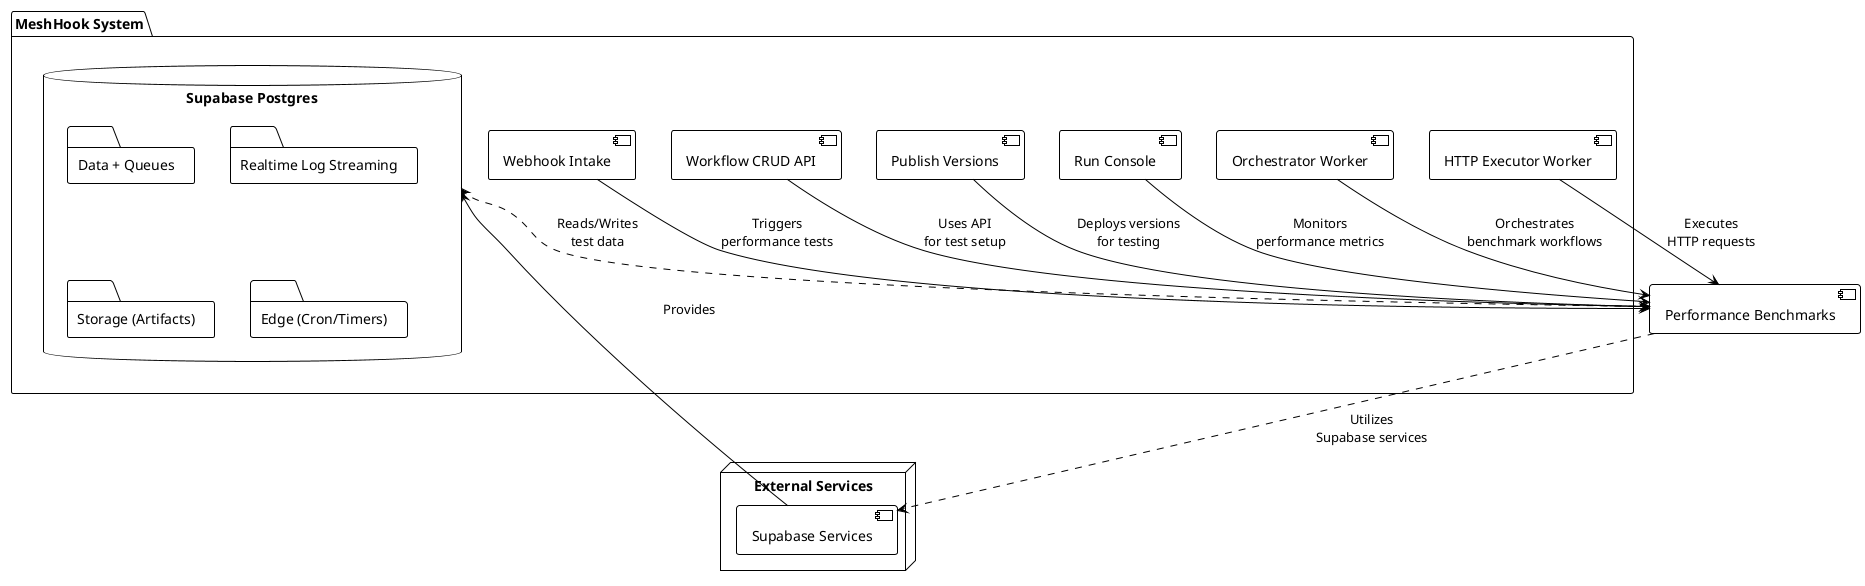@startuml
!theme plain

package "MeshHook System" {
    [Webhook Intake] as Intake
    [Workflow CRUD API] as CRUD
    [Publish Versions] as Publish
    [Run Console] as Console
    [Orchestrator Worker] as Orchestrator
    [HTTP Executor Worker] as Executor
    database "Supabase Postgres" as DB {
        folder "Data + Queues" as DataQueues
        folder "Realtime Log Streaming" as Realtime
        folder "Storage (Artifacts)" as Storage
        folder "Edge (Cron/Timers)" as Edge
    }
}

node "External Services" {
    [Supabase Services] as Supabase
}

[Performance Benchmarks] as Benchmarks

Intake --> Benchmarks : Triggers\nperformance tests
CRUD --> Benchmarks : Uses API\nfor test setup
Publish --> Benchmarks : Deploys versions\nfor testing
Console --> Benchmarks : Monitors\nperformance metrics
Orchestrator --> Benchmarks : Orchestrates\nbenchmark workflows
Executor --> Benchmarks : Executes\nHTTP requests

Benchmarks ..> DB : Reads/Writes\ntest data
Benchmarks ..> Supabase : Utilizes\nSupabase services

Supabase --> DB : Provides

@enduml